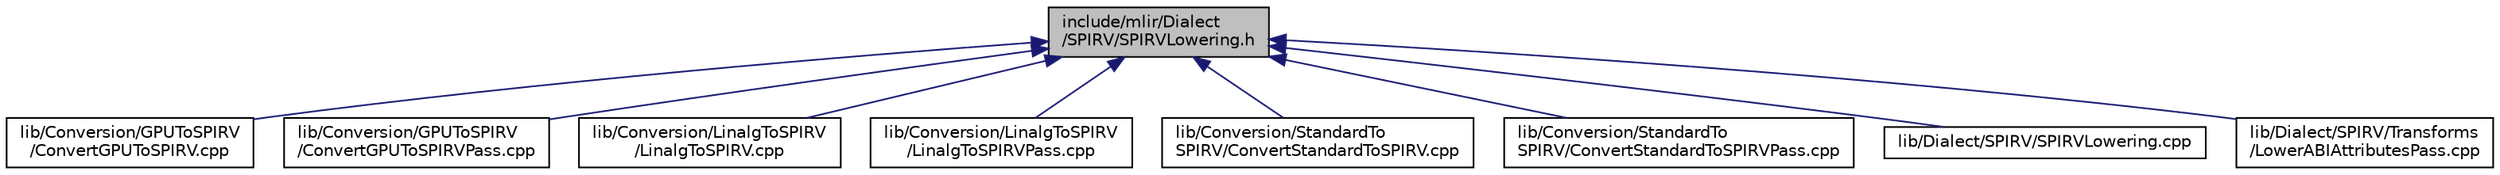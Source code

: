 digraph "include/mlir/Dialect/SPIRV/SPIRVLowering.h"
{
  bgcolor="transparent";
  edge [fontname="Helvetica",fontsize="10",labelfontname="Helvetica",labelfontsize="10"];
  node [fontname="Helvetica",fontsize="10",shape=record];
  Node59 [label="include/mlir/Dialect\l/SPIRV/SPIRVLowering.h",height=0.2,width=0.4,color="black", fillcolor="grey75", style="filled", fontcolor="black"];
  Node59 -> Node60 [dir="back",color="midnightblue",fontsize="10",style="solid",fontname="Helvetica"];
  Node60 [label="lib/Conversion/GPUToSPIRV\l/ConvertGPUToSPIRV.cpp",height=0.2,width=0.4,color="black",URL="$ConvertGPUToSPIRV_8cpp.html"];
  Node59 -> Node61 [dir="back",color="midnightblue",fontsize="10",style="solid",fontname="Helvetica"];
  Node61 [label="lib/Conversion/GPUToSPIRV\l/ConvertGPUToSPIRVPass.cpp",height=0.2,width=0.4,color="black",URL="$ConvertGPUToSPIRVPass_8cpp.html"];
  Node59 -> Node62 [dir="back",color="midnightblue",fontsize="10",style="solid",fontname="Helvetica"];
  Node62 [label="lib/Conversion/LinalgToSPIRV\l/LinalgToSPIRV.cpp",height=0.2,width=0.4,color="black",URL="$LinalgToSPIRV_8cpp.html"];
  Node59 -> Node63 [dir="back",color="midnightblue",fontsize="10",style="solid",fontname="Helvetica"];
  Node63 [label="lib/Conversion/LinalgToSPIRV\l/LinalgToSPIRVPass.cpp",height=0.2,width=0.4,color="black",URL="$LinalgToSPIRVPass_8cpp.html"];
  Node59 -> Node64 [dir="back",color="midnightblue",fontsize="10",style="solid",fontname="Helvetica"];
  Node64 [label="lib/Conversion/StandardTo\lSPIRV/ConvertStandardToSPIRV.cpp",height=0.2,width=0.4,color="black",URL="$ConvertStandardToSPIRV_8cpp.html"];
  Node59 -> Node65 [dir="back",color="midnightblue",fontsize="10",style="solid",fontname="Helvetica"];
  Node65 [label="lib/Conversion/StandardTo\lSPIRV/ConvertStandardToSPIRVPass.cpp",height=0.2,width=0.4,color="black",URL="$ConvertStandardToSPIRVPass_8cpp.html"];
  Node59 -> Node66 [dir="back",color="midnightblue",fontsize="10",style="solid",fontname="Helvetica"];
  Node66 [label="lib/Dialect/SPIRV/SPIRVLowering.cpp",height=0.2,width=0.4,color="black",URL="$SPIRVLowering_8cpp.html"];
  Node59 -> Node67 [dir="back",color="midnightblue",fontsize="10",style="solid",fontname="Helvetica"];
  Node67 [label="lib/Dialect/SPIRV/Transforms\l/LowerABIAttributesPass.cpp",height=0.2,width=0.4,color="black",URL="$LowerABIAttributesPass_8cpp.html"];
}

